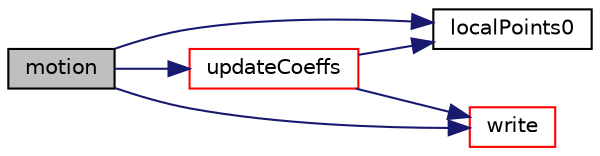 digraph "motion"
{
  bgcolor="transparent";
  edge [fontname="Helvetica",fontsize="10",labelfontname="Helvetica",labelfontsize="10"];
  node [fontname="Helvetica",fontsize="10",shape=record];
  rankdir="LR";
  Node208 [label="motion",height=0.2,width=0.4,color="black", fillcolor="grey75", style="filled", fontcolor="black"];
  Node208 -> Node209 [color="midnightblue",fontsize="10",style="solid",fontname="Helvetica"];
  Node209 [label="localPoints0",height=0.2,width=0.4,color="black",URL="$a22117.html#a7871774564a11cd71c43af79756bad06"];
  Node208 -> Node210 [color="midnightblue",fontsize="10",style="solid",fontname="Helvetica"];
  Node210 [label="updateCoeffs",height=0.2,width=0.4,color="red",URL="$a22117.html#a7e24eafac629d3733181cd942d4c902f",tooltip="Update the coefficients associated with the patch field. "];
  Node210 -> Node209 [color="midnightblue",fontsize="10",style="solid",fontname="Helvetica"];
  Node210 -> Node272 [color="midnightblue",fontsize="10",style="solid",fontname="Helvetica"];
  Node272 [label="write",height=0.2,width=0.4,color="red",URL="$a22117.html#a293fdfec8bdfbd5c3913ab4c9f3454ff",tooltip="Write. "];
  Node208 -> Node272 [color="midnightblue",fontsize="10",style="solid",fontname="Helvetica"];
}

